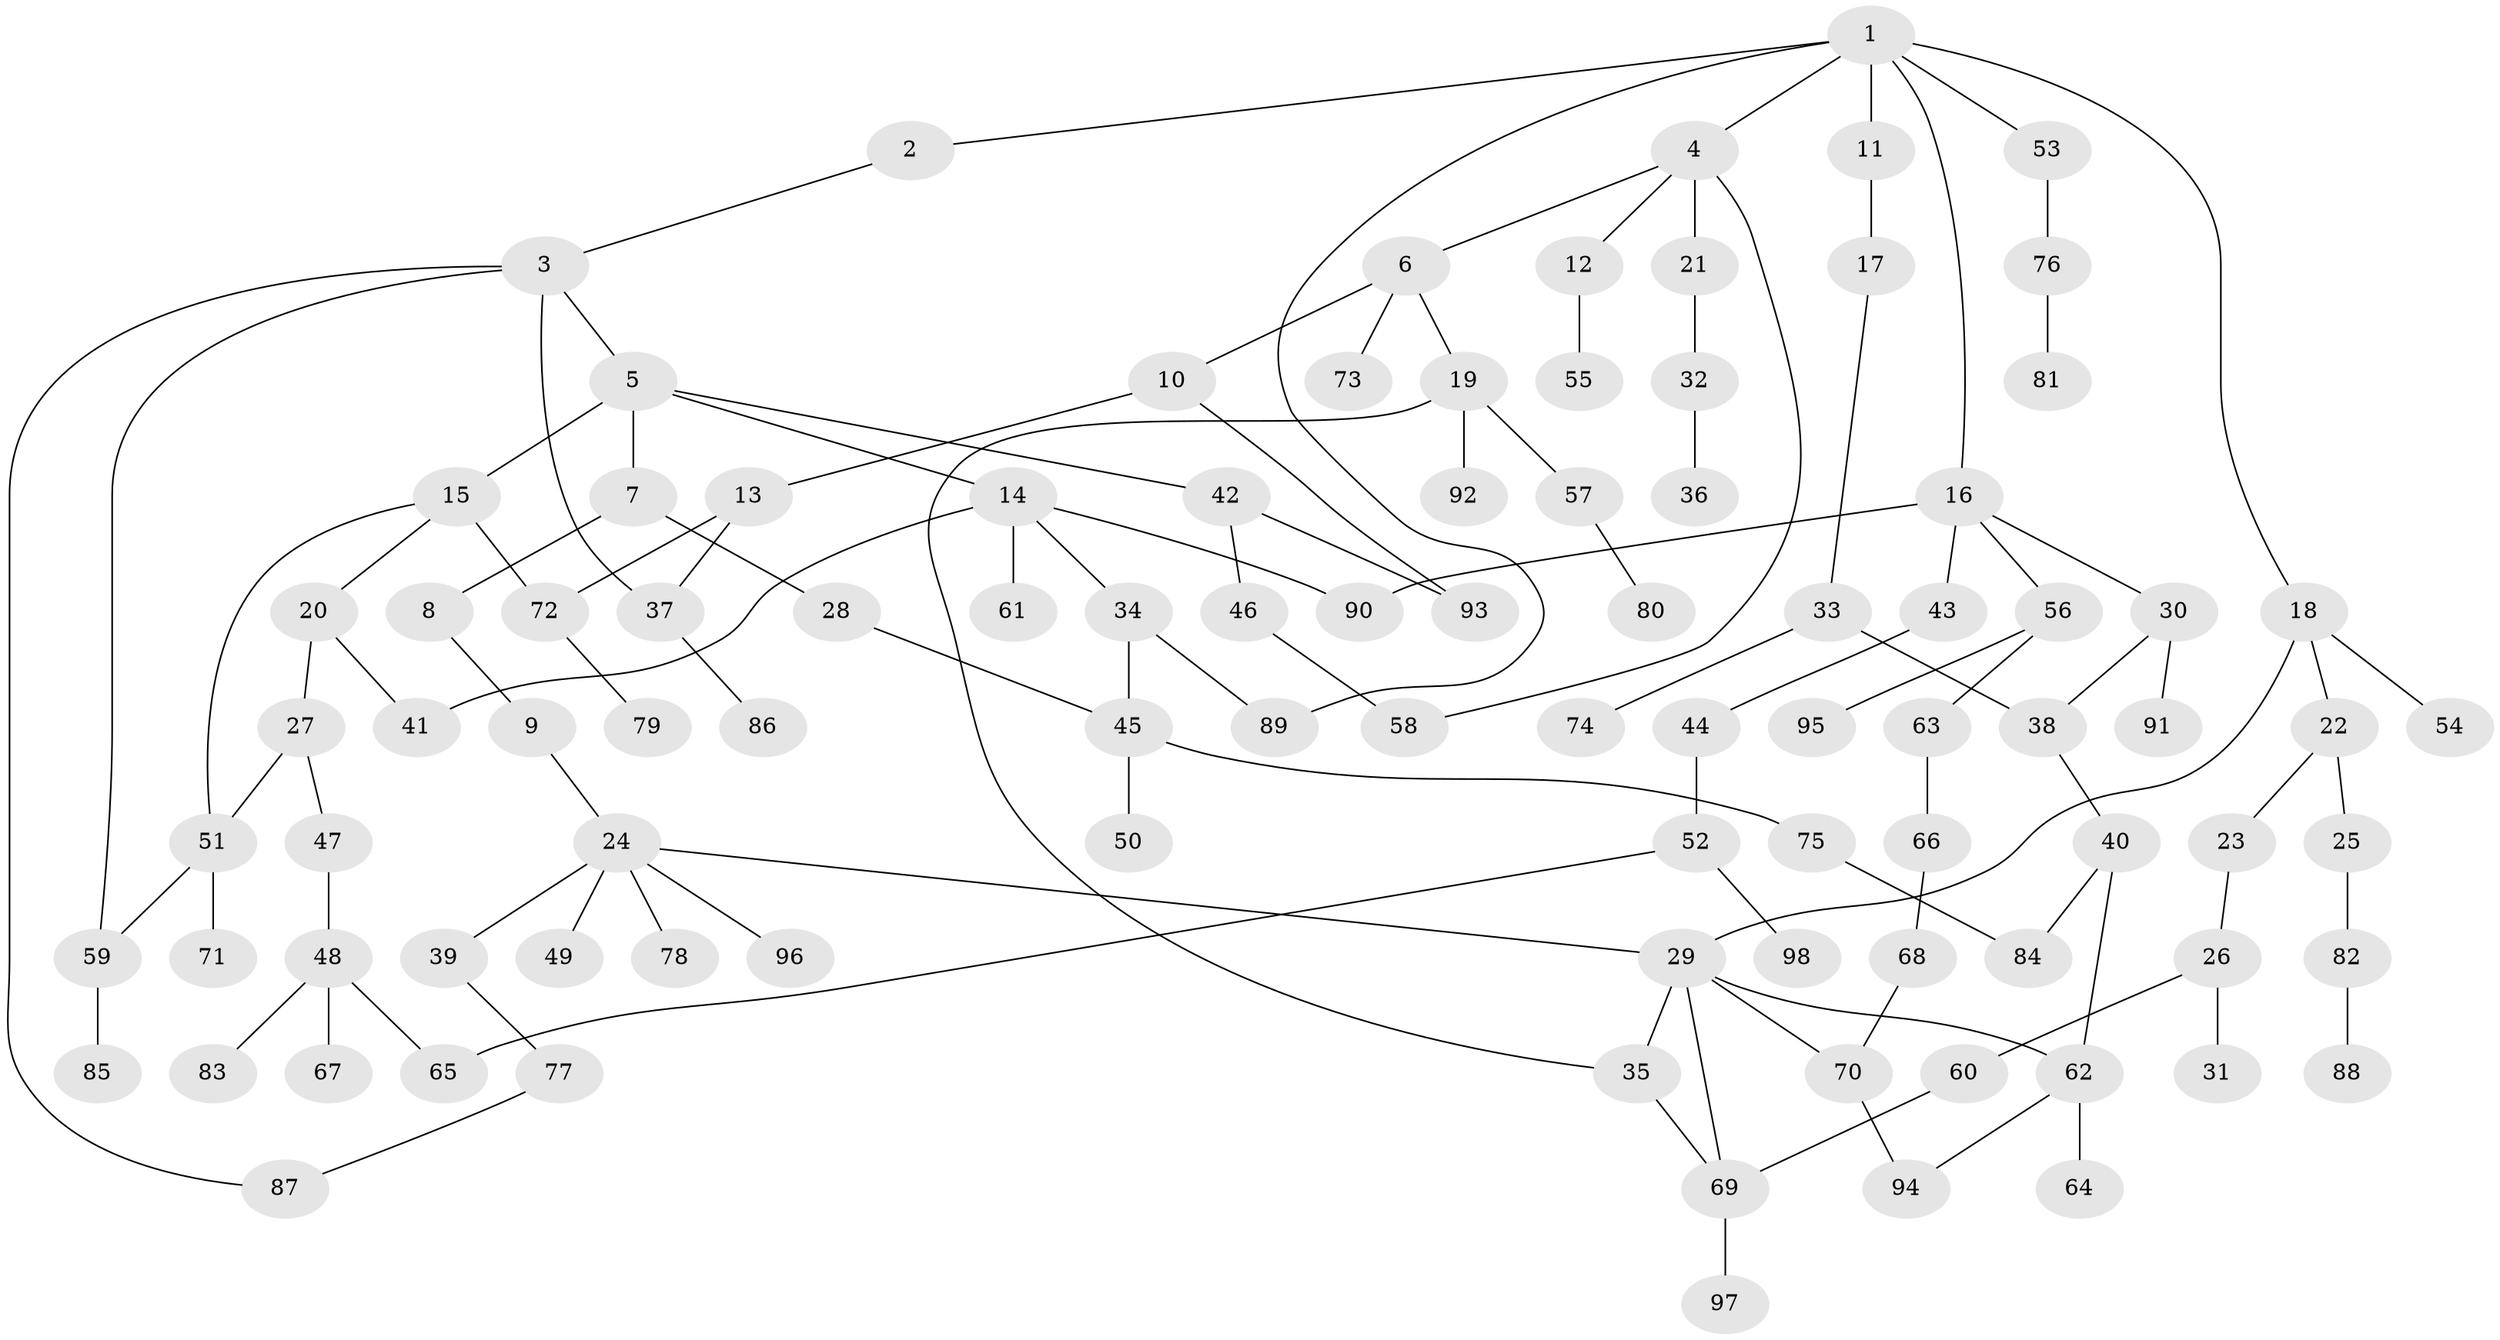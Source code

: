 // Generated by graph-tools (version 1.1) at 2025/10/02/27/25 16:10:53]
// undirected, 98 vertices, 118 edges
graph export_dot {
graph [start="1"]
  node [color=gray90,style=filled];
  1;
  2;
  3;
  4;
  5;
  6;
  7;
  8;
  9;
  10;
  11;
  12;
  13;
  14;
  15;
  16;
  17;
  18;
  19;
  20;
  21;
  22;
  23;
  24;
  25;
  26;
  27;
  28;
  29;
  30;
  31;
  32;
  33;
  34;
  35;
  36;
  37;
  38;
  39;
  40;
  41;
  42;
  43;
  44;
  45;
  46;
  47;
  48;
  49;
  50;
  51;
  52;
  53;
  54;
  55;
  56;
  57;
  58;
  59;
  60;
  61;
  62;
  63;
  64;
  65;
  66;
  67;
  68;
  69;
  70;
  71;
  72;
  73;
  74;
  75;
  76;
  77;
  78;
  79;
  80;
  81;
  82;
  83;
  84;
  85;
  86;
  87;
  88;
  89;
  90;
  91;
  92;
  93;
  94;
  95;
  96;
  97;
  98;
  1 -- 2;
  1 -- 4;
  1 -- 11;
  1 -- 16;
  1 -- 18;
  1 -- 53;
  1 -- 89;
  2 -- 3;
  3 -- 5;
  3 -- 59;
  3 -- 87;
  3 -- 37;
  4 -- 6;
  4 -- 12;
  4 -- 21;
  4 -- 58;
  5 -- 7;
  5 -- 14;
  5 -- 15;
  5 -- 42;
  6 -- 10;
  6 -- 19;
  6 -- 73;
  7 -- 8;
  7 -- 28;
  8 -- 9;
  9 -- 24;
  10 -- 13;
  10 -- 93;
  11 -- 17;
  12 -- 55;
  13 -- 37;
  13 -- 72;
  14 -- 34;
  14 -- 61;
  14 -- 41;
  14 -- 90;
  15 -- 20;
  15 -- 51;
  15 -- 72;
  16 -- 30;
  16 -- 43;
  16 -- 56;
  16 -- 90;
  17 -- 33;
  18 -- 22;
  18 -- 29;
  18 -- 54;
  19 -- 57;
  19 -- 92;
  19 -- 35;
  20 -- 27;
  20 -- 41;
  21 -- 32;
  22 -- 23;
  22 -- 25;
  23 -- 26;
  24 -- 39;
  24 -- 49;
  24 -- 78;
  24 -- 96;
  24 -- 29;
  25 -- 82;
  26 -- 31;
  26 -- 60;
  27 -- 47;
  27 -- 51;
  28 -- 45;
  29 -- 35;
  29 -- 62;
  29 -- 69;
  29 -- 70;
  30 -- 38;
  30 -- 91;
  32 -- 36;
  33 -- 74;
  33 -- 38;
  34 -- 45;
  34 -- 89;
  35 -- 69;
  37 -- 86;
  38 -- 40;
  39 -- 77;
  40 -- 84;
  40 -- 62;
  42 -- 46;
  42 -- 93;
  43 -- 44;
  44 -- 52;
  45 -- 50;
  45 -- 75;
  46 -- 58;
  47 -- 48;
  48 -- 67;
  48 -- 83;
  48 -- 65;
  51 -- 71;
  51 -- 59;
  52 -- 65;
  52 -- 98;
  53 -- 76;
  56 -- 63;
  56 -- 95;
  57 -- 80;
  59 -- 85;
  60 -- 69;
  62 -- 64;
  62 -- 94;
  63 -- 66;
  66 -- 68;
  68 -- 70;
  69 -- 97;
  70 -- 94;
  72 -- 79;
  75 -- 84;
  76 -- 81;
  77 -- 87;
  82 -- 88;
}
